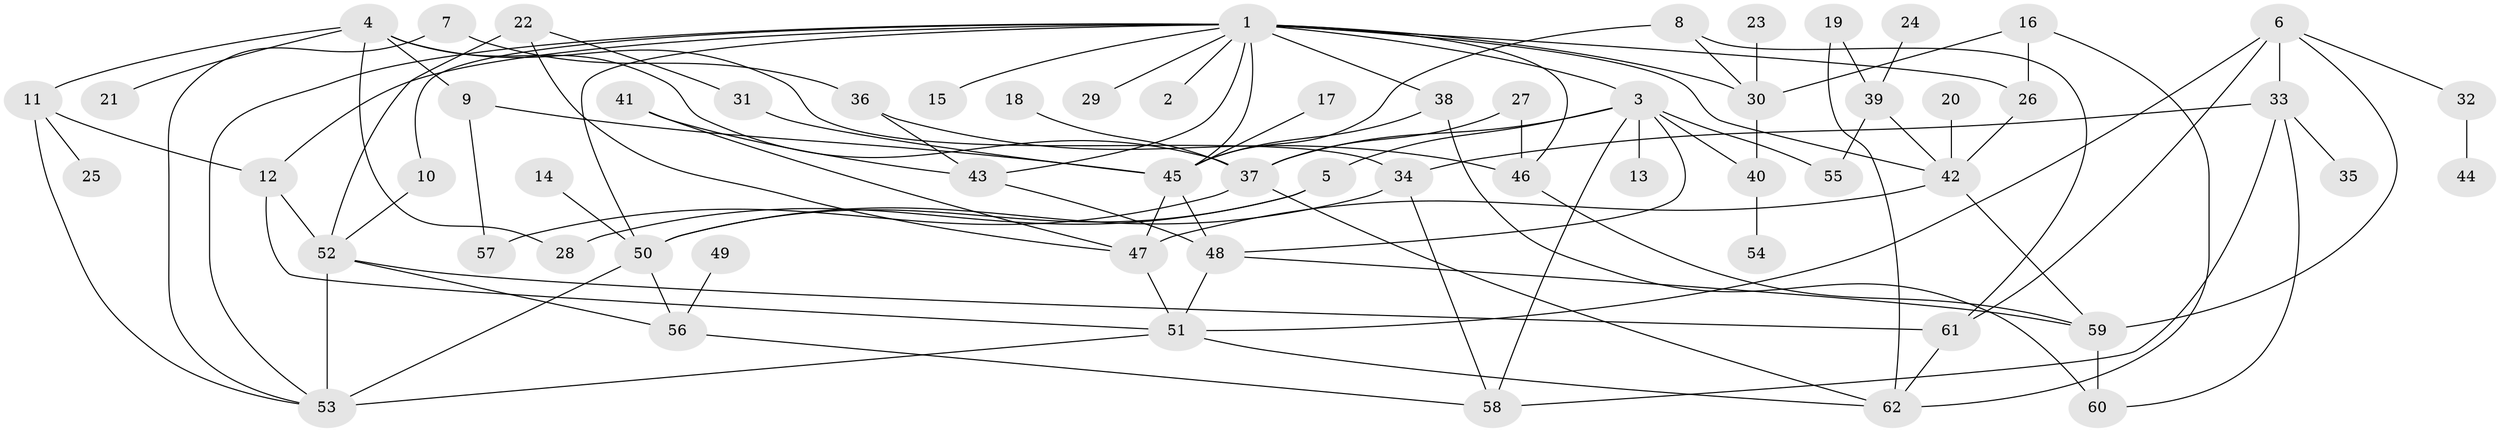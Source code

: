 // original degree distribution, {7: 0.03225806451612903, 5: 0.0967741935483871, 6: 0.016129032258064516, 3: 0.27419354838709675, 1: 0.25806451612903225, 2: 0.21774193548387097, 4: 0.10483870967741936}
// Generated by graph-tools (version 1.1) at 2025/25/03/09/25 03:25:35]
// undirected, 62 vertices, 105 edges
graph export_dot {
graph [start="1"]
  node [color=gray90,style=filled];
  1;
  2;
  3;
  4;
  5;
  6;
  7;
  8;
  9;
  10;
  11;
  12;
  13;
  14;
  15;
  16;
  17;
  18;
  19;
  20;
  21;
  22;
  23;
  24;
  25;
  26;
  27;
  28;
  29;
  30;
  31;
  32;
  33;
  34;
  35;
  36;
  37;
  38;
  39;
  40;
  41;
  42;
  43;
  44;
  45;
  46;
  47;
  48;
  49;
  50;
  51;
  52;
  53;
  54;
  55;
  56;
  57;
  58;
  59;
  60;
  61;
  62;
  1 -- 2 [weight=1.0];
  1 -- 3 [weight=1.0];
  1 -- 10 [weight=1.0];
  1 -- 12 [weight=1.0];
  1 -- 15 [weight=1.0];
  1 -- 26 [weight=1.0];
  1 -- 29 [weight=1.0];
  1 -- 30 [weight=2.0];
  1 -- 38 [weight=1.0];
  1 -- 42 [weight=1.0];
  1 -- 43 [weight=1.0];
  1 -- 45 [weight=1.0];
  1 -- 46 [weight=1.0];
  1 -- 50 [weight=1.0];
  1 -- 53 [weight=1.0];
  3 -- 5 [weight=1.0];
  3 -- 13 [weight=1.0];
  3 -- 37 [weight=1.0];
  3 -- 40 [weight=1.0];
  3 -- 48 [weight=1.0];
  3 -- 55 [weight=1.0];
  3 -- 58 [weight=1.0];
  4 -- 9 [weight=1.0];
  4 -- 11 [weight=1.0];
  4 -- 21 [weight=1.0];
  4 -- 28 [weight=1.0];
  4 -- 34 [weight=1.0];
  4 -- 37 [weight=1.0];
  5 -- 28 [weight=1.0];
  5 -- 50 [weight=1.0];
  6 -- 32 [weight=1.0];
  6 -- 33 [weight=1.0];
  6 -- 51 [weight=1.0];
  6 -- 59 [weight=1.0];
  6 -- 61 [weight=1.0];
  7 -- 36 [weight=1.0];
  7 -- 53 [weight=1.0];
  8 -- 30 [weight=1.0];
  8 -- 45 [weight=1.0];
  8 -- 61 [weight=1.0];
  9 -- 45 [weight=1.0];
  9 -- 57 [weight=1.0];
  10 -- 52 [weight=1.0];
  11 -- 12 [weight=1.0];
  11 -- 25 [weight=1.0];
  11 -- 53 [weight=1.0];
  12 -- 51 [weight=1.0];
  12 -- 52 [weight=1.0];
  14 -- 50 [weight=1.0];
  16 -- 26 [weight=1.0];
  16 -- 30 [weight=1.0];
  16 -- 62 [weight=1.0];
  17 -- 45 [weight=1.0];
  18 -- 37 [weight=1.0];
  19 -- 39 [weight=1.0];
  19 -- 62 [weight=1.0];
  20 -- 42 [weight=1.0];
  22 -- 31 [weight=1.0];
  22 -- 47 [weight=1.0];
  22 -- 52 [weight=2.0];
  23 -- 30 [weight=1.0];
  24 -- 39 [weight=1.0];
  26 -- 42 [weight=1.0];
  27 -- 37 [weight=1.0];
  27 -- 46 [weight=1.0];
  30 -- 40 [weight=1.0];
  31 -- 45 [weight=1.0];
  32 -- 44 [weight=1.0];
  33 -- 34 [weight=1.0];
  33 -- 35 [weight=1.0];
  33 -- 58 [weight=1.0];
  33 -- 60 [weight=1.0];
  34 -- 50 [weight=1.0];
  34 -- 58 [weight=1.0];
  36 -- 43 [weight=1.0];
  36 -- 46 [weight=1.0];
  37 -- 57 [weight=1.0];
  37 -- 62 [weight=1.0];
  38 -- 45 [weight=1.0];
  38 -- 60 [weight=1.0];
  39 -- 42 [weight=1.0];
  39 -- 55 [weight=1.0];
  40 -- 54 [weight=1.0];
  41 -- 43 [weight=1.0];
  41 -- 47 [weight=1.0];
  42 -- 47 [weight=1.0];
  42 -- 59 [weight=1.0];
  43 -- 48 [weight=1.0];
  45 -- 47 [weight=1.0];
  45 -- 48 [weight=1.0];
  46 -- 59 [weight=1.0];
  47 -- 51 [weight=1.0];
  48 -- 51 [weight=1.0];
  48 -- 59 [weight=1.0];
  49 -- 56 [weight=1.0];
  50 -- 53 [weight=1.0];
  50 -- 56 [weight=1.0];
  51 -- 53 [weight=1.0];
  51 -- 62 [weight=1.0];
  52 -- 53 [weight=2.0];
  52 -- 56 [weight=1.0];
  52 -- 61 [weight=1.0];
  56 -- 58 [weight=1.0];
  59 -- 60 [weight=1.0];
  61 -- 62 [weight=1.0];
}

